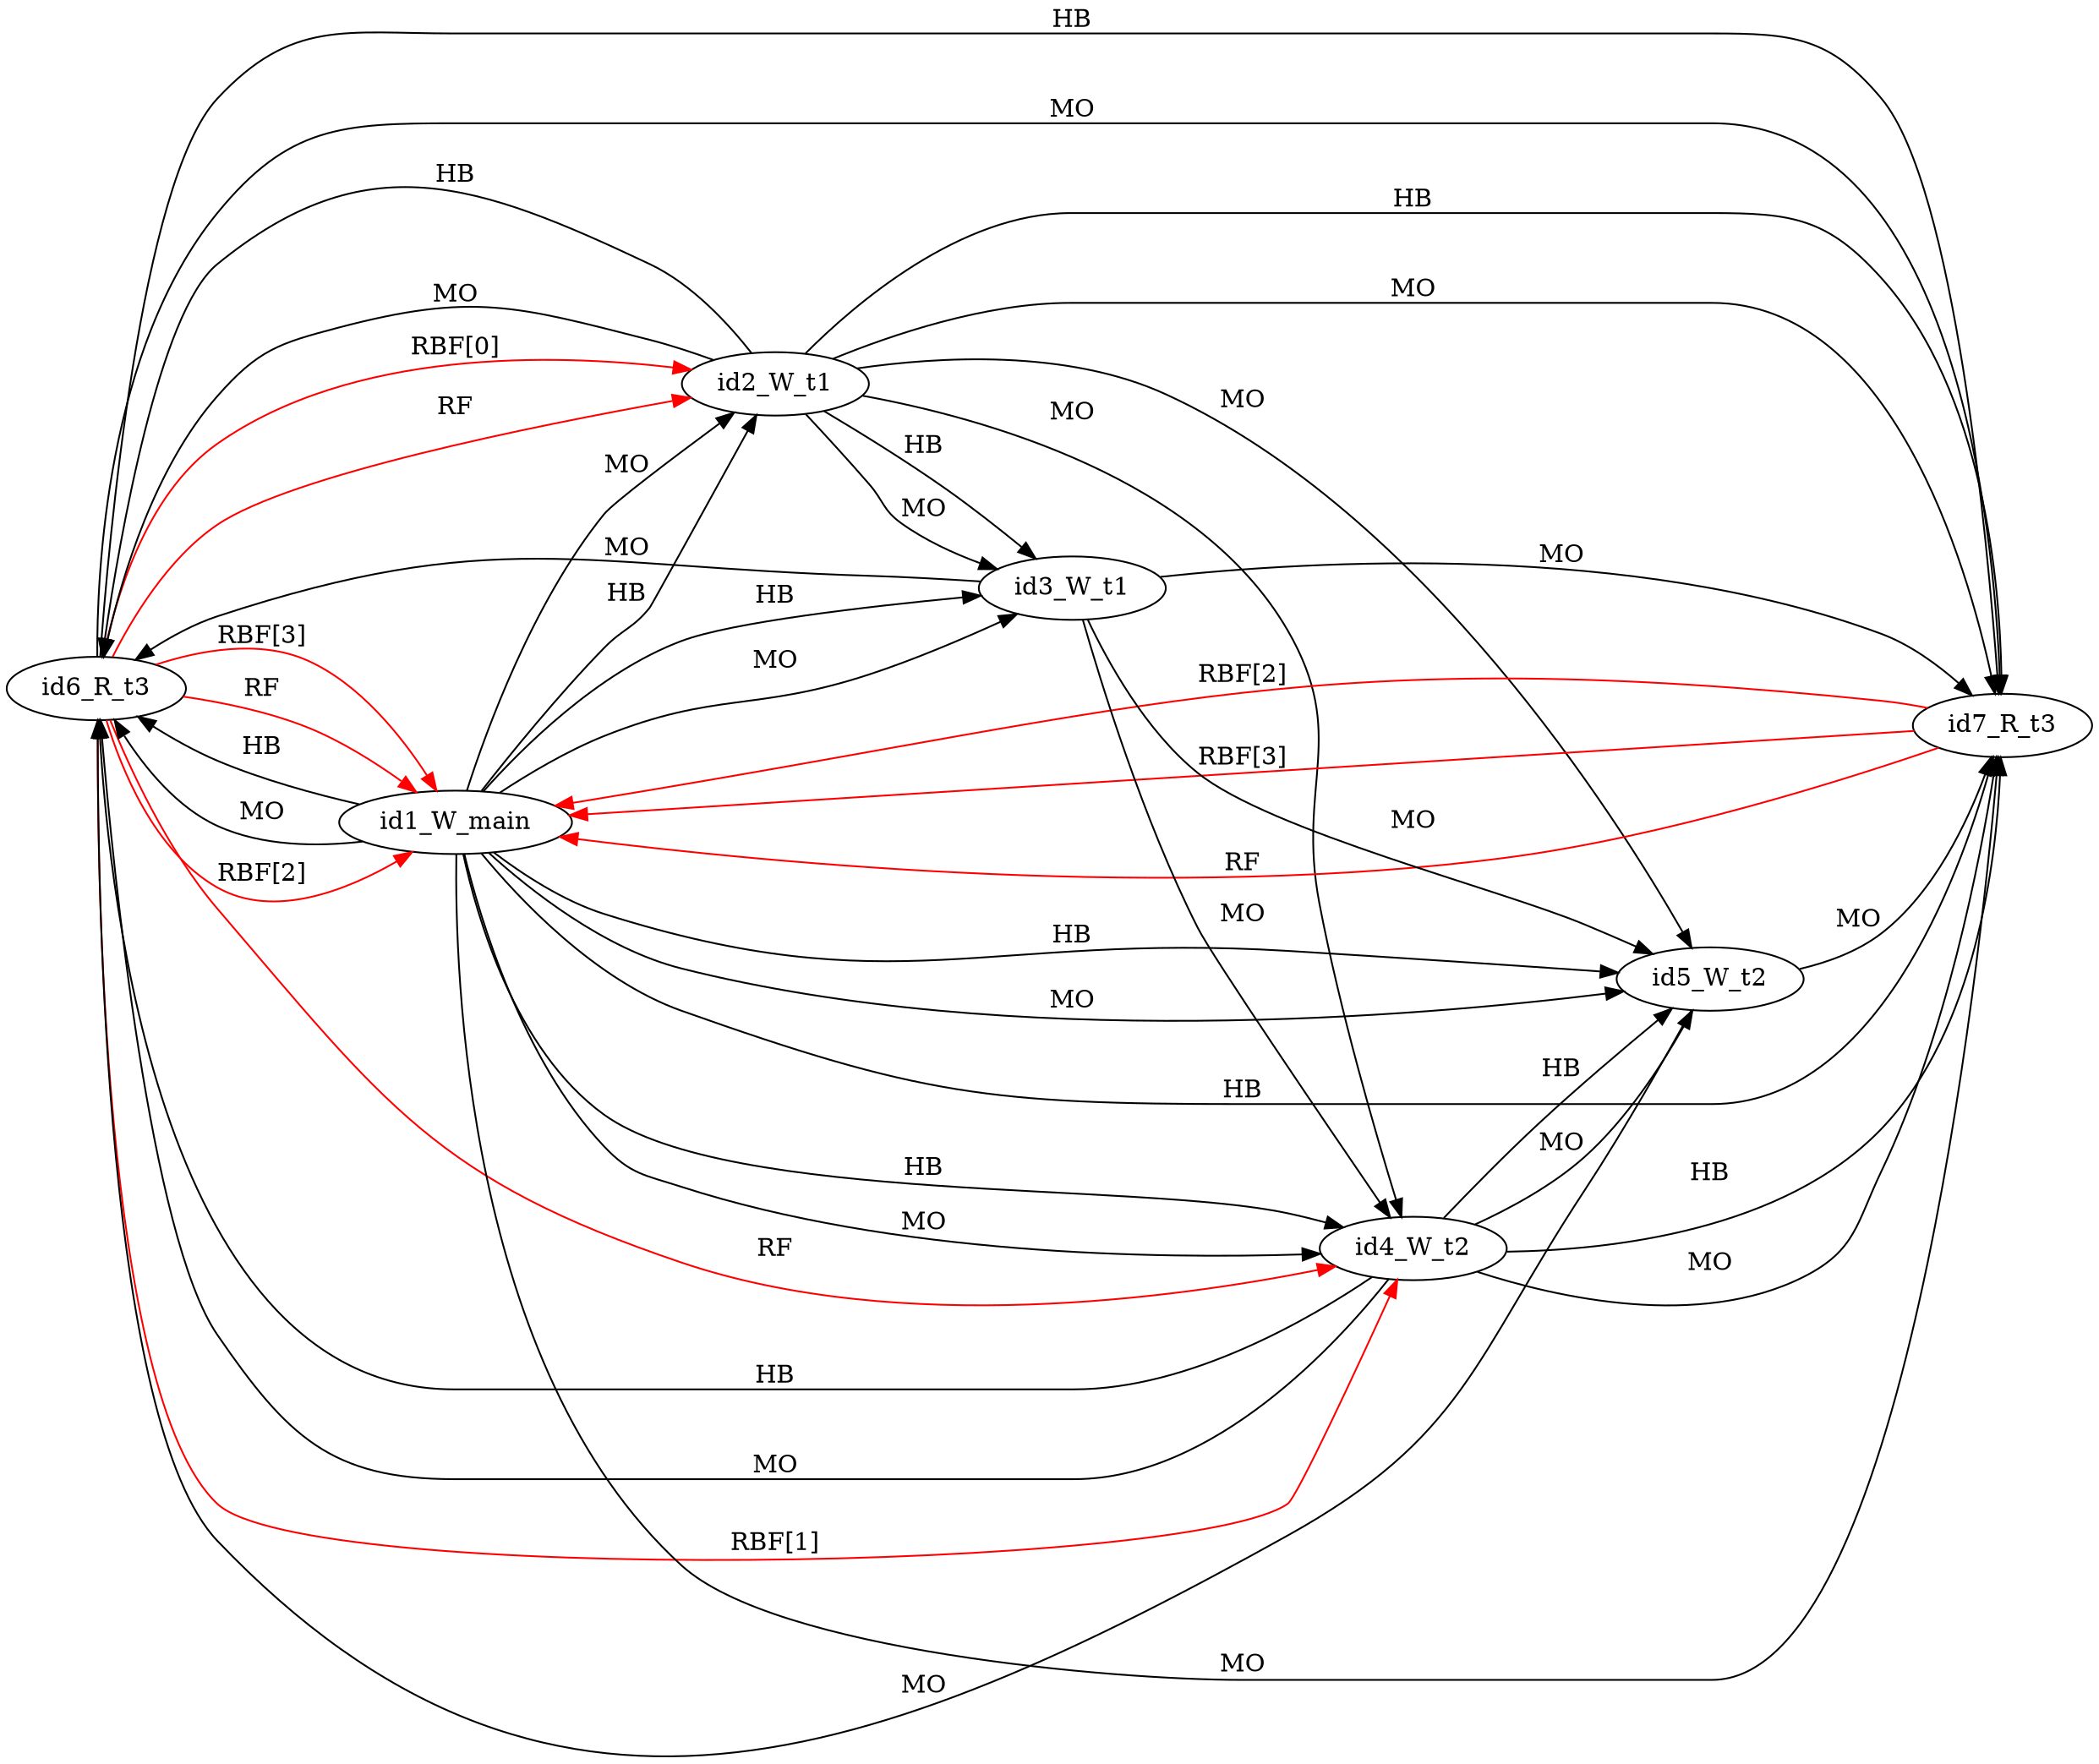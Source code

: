 digraph memory_model {
rankdir=LR;
id6_R_t3 -> id1_W_main [label = "RBF[2]", color="red"];
id6_R_t3 -> id1_W_main [label = "RBF[3]", color="red"];
id6_R_t3 -> id2_W_t1 [label = "RBF[0]", color="red"];
id6_R_t3 -> id4_W_t2 [label = "RBF[1]", color="red"];
id7_R_t3 -> id1_W_main [label = "RBF[2]", color="red"];
id7_R_t3 -> id1_W_main [label = "RBF[3]", color="red"];
id6_R_t3 -> id1_W_main [label = "RF", color="red"];
id6_R_t3 -> id2_W_t1 [label = "RF", color="red"];
id6_R_t3 -> id4_W_t2 [label = "RF", color="red"];
id7_R_t3 -> id1_W_main [label = "RF", color="red"];
id2_W_t1 -> id3_W_t1 [label = "HB", color="black"];
id4_W_t2 -> id5_W_t2 [label = "HB", color="black"];
id6_R_t3 -> id7_R_t3 [label = "HB", color="black"];
id1_W_main -> id2_W_t1 [label = "HB", color="black"];
id1_W_main -> id3_W_t1 [label = "HB", color="black"];
id1_W_main -> id4_W_t2 [label = "HB", color="black"];
id1_W_main -> id5_W_t2 [label = "HB", color="black"];
id1_W_main -> id6_R_t3 [label = "HB", color="black"];
id1_W_main -> id7_R_t3 [label = "HB", color="black"];
id2_W_t1 -> id6_R_t3 [label = "HB", color="black"];
id2_W_t1 -> id7_R_t3 [label = "HB", color="black"];
id4_W_t2 -> id6_R_t3 [label = "HB", color="black"];
id4_W_t2 -> id7_R_t3 [label = "HB", color="black"];
id2_W_t1 -> id3_W_t1 [label = "MO", color="black"];
id4_W_t2 -> id5_W_t2 [label = "MO", color="black"];
id6_R_t3 -> id7_R_t3 [label = "MO", color="black"];
id1_W_main -> id2_W_t1 [label = "MO", color="black"];
id1_W_main -> id3_W_t1 [label = "MO", color="black"];
id1_W_main -> id4_W_t2 [label = "MO", color="black"];
id1_W_main -> id5_W_t2 [label = "MO", color="black"];
id1_W_main -> id6_R_t3 [label = "MO", color="black"];
id1_W_main -> id7_R_t3 [label = "MO", color="black"];
id2_W_t1 -> id4_W_t2 [label = "MO", color="black"];
id2_W_t1 -> id5_W_t2 [label = "MO", color="black"];
id2_W_t1 -> id6_R_t3 [label = "MO", color="black"];
id2_W_t1 -> id7_R_t3 [label = "MO", color="black"];
id3_W_t1 -> id4_W_t2 [label = "MO", color="black"];
id3_W_t1 -> id5_W_t2 [label = "MO", color="black"];
id3_W_t1 -> id6_R_t3 [label = "MO", color="black"];
id3_W_t1 -> id7_R_t3 [label = "MO", color="black"];
id4_W_t2 -> id6_R_t3 [label = "MO", color="black"];
id4_W_t2 -> id7_R_t3 [label = "MO", color="black"];
id5_W_t2 -> id6_R_t3 [label = "MO", color="black"];
id5_W_t2 -> id7_R_t3 [label = "MO", color="black"];
}